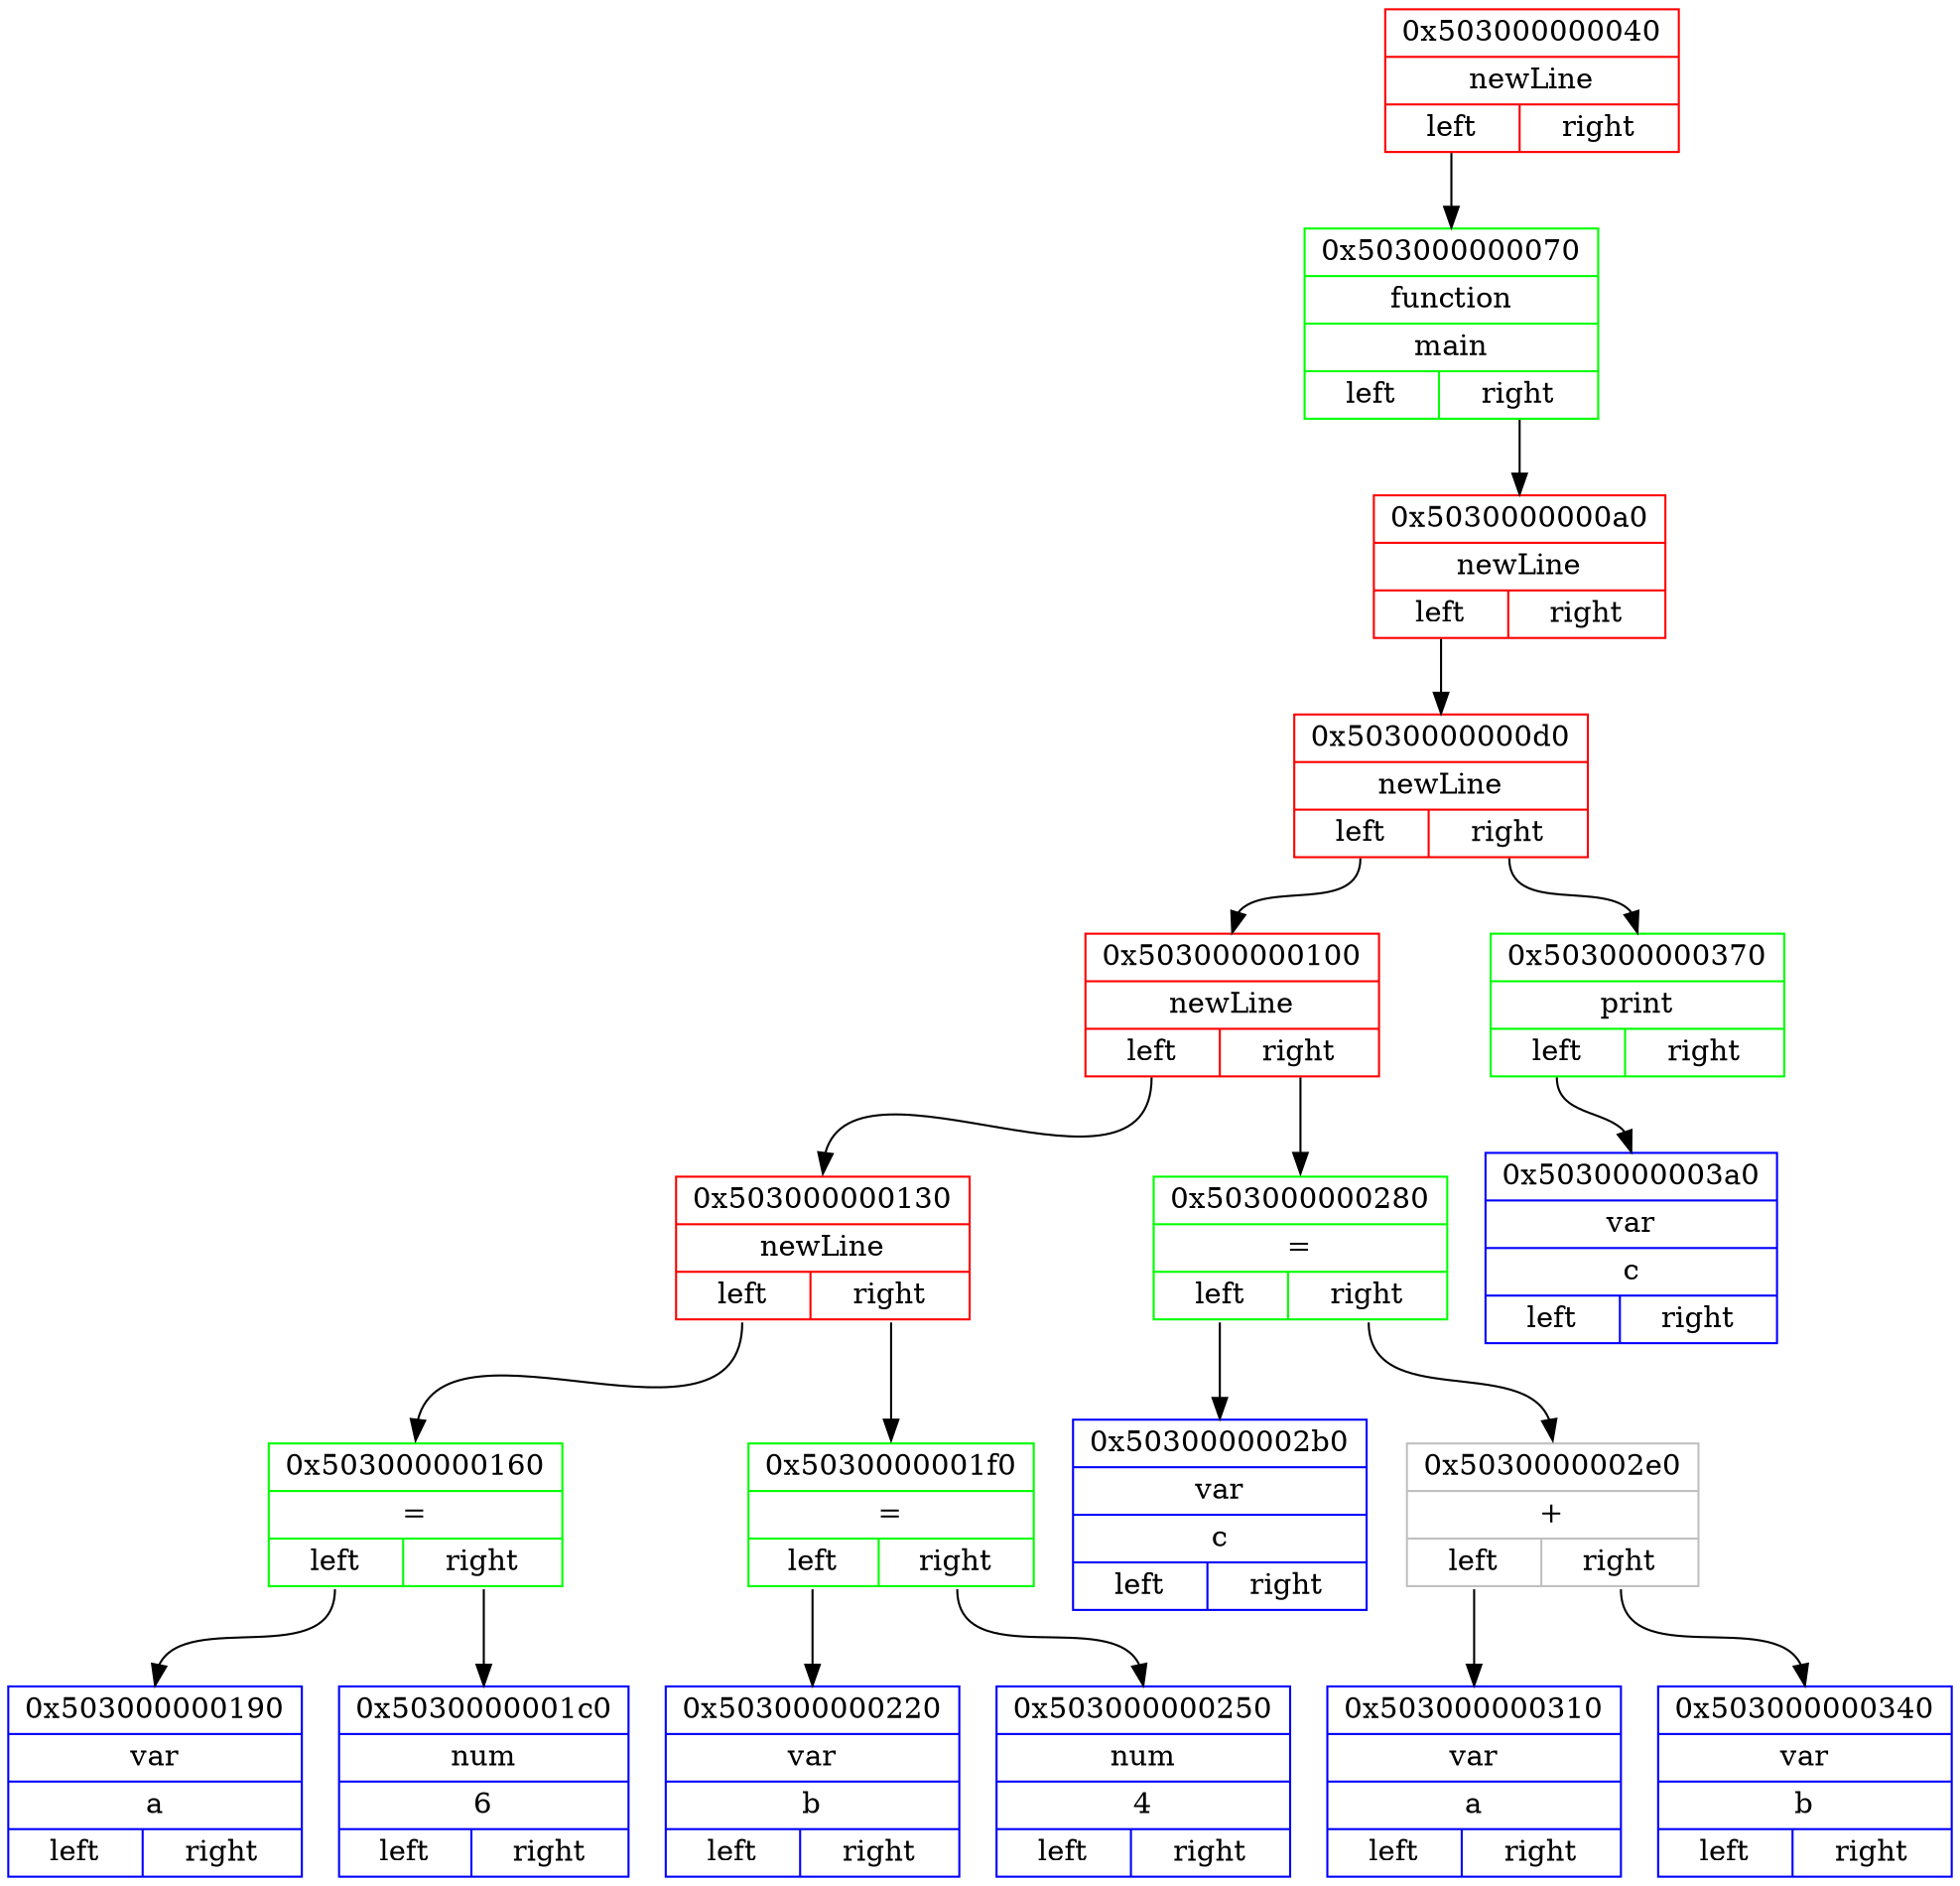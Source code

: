 digraph
{ 
rankdir=HR;

node0x503000000040 [ shape=record, color = red rank = 1, label= "{ 0x503000000040 | newLine |         {<n0x503000000040_l> left | <n0x503000000040_r> right}} " ];
node0x503000000070 [ shape=record, color = green rank = 2, label= "{ 0x503000000070 | function | main |         {<n0x503000000070_l> left | <n0x503000000070_r> right}} " ];
node0x5030000000a0 [ shape=record, color = red rank = 3, label= "{ 0x5030000000a0 | newLine |         {<n0x5030000000a0_l> left | <n0x5030000000a0_r> right}} " ];
node0x5030000000d0 [ shape=record, color = red rank = 4, label= "{ 0x5030000000d0 | newLine |         {<n0x5030000000d0_l> left | <n0x5030000000d0_r> right}} " ];
node0x503000000100 [ shape=record, color = red rank = 5, label= "{ 0x503000000100 | newLine |         {<n0x503000000100_l> left | <n0x503000000100_r> right}} " ];
node0x503000000130 [ shape=record, color = red rank = 6, label= "{ 0x503000000130 | newLine |         {<n0x503000000130_l> left | <n0x503000000130_r> right}} " ];
node0x503000000160 [ shape=record, color = green rank = 7, label= "{ 0x503000000160 | = |         {<n0x503000000160_l> left | <n0x503000000160_r> right}} " ];
node0x503000000190 [ shape=record, color = blue rank = 8, label= "{ 0x503000000190 | var | a |         {<n0x503000000190_l> left | <n0x503000000190_r> right}} " ];
node0x503000000160:<n0x503000000160_l>:s -> node0x503000000190:n [ color = black; ]
node0x5030000001c0 [ shape=record, color = blue rank = 9, label= "{ 0x5030000001c0 | num | 6 |         {<n0x5030000001c0_l> left | <n0x5030000001c0_r> right}} " ];
node0x503000000160:<n0x503000000160_r>:s -> node0x5030000001c0:n [ color = black; ]
node0x503000000130:<n0x503000000130_l>:s -> node0x503000000160:n [ color = black; ]
node0x5030000001f0 [ shape=record, color = green rank = 8, label= "{ 0x5030000001f0 | = |         {<n0x5030000001f0_l> left | <n0x5030000001f0_r> right}} " ];
node0x503000000220 [ shape=record, color = blue rank = 9, label= "{ 0x503000000220 | var | b |         {<n0x503000000220_l> left | <n0x503000000220_r> right}} " ];
node0x5030000001f0:<n0x5030000001f0_l>:s -> node0x503000000220:n [ color = black; ]
node0x503000000250 [ shape=record, color = blue rank = 10, label= "{ 0x503000000250 | num | 4 |         {<n0x503000000250_l> left | <n0x503000000250_r> right}} " ];
node0x5030000001f0:<n0x5030000001f0_r>:s -> node0x503000000250:n [ color = black; ]
node0x503000000130:<n0x503000000130_r>:s -> node0x5030000001f0:n [ color = black; ]
node0x503000000100:<n0x503000000100_l>:s -> node0x503000000130:n [ color = black; ]
node0x503000000280 [ shape=record, color = green rank = 7, label= "{ 0x503000000280 | = |         {<n0x503000000280_l> left | <n0x503000000280_r> right}} " ];
node0x5030000002b0 [ shape=record, color = blue rank = 8, label= "{ 0x5030000002b0 | var | c |         {<n0x5030000002b0_l> left | <n0x5030000002b0_r> right}} " ];
node0x503000000280:<n0x503000000280_l>:s -> node0x5030000002b0:n [ color = black; ]
node0x5030000002e0 [ shape=record, color = grey rank = 9, label= "{ 0x5030000002e0 | + |         {<n0x5030000002e0_l> left | <n0x5030000002e0_r> right}} " ];
node0x503000000310 [ shape=record, color = blue rank = 10, label= "{ 0x503000000310 | var | a |         {<n0x503000000310_l> left | <n0x503000000310_r> right}} " ];
node0x5030000002e0:<n0x5030000002e0_l>:s -> node0x503000000310:n [ color = black; ]
node0x503000000340 [ shape=record, color = blue rank = 11, label= "{ 0x503000000340 | var | b |         {<n0x503000000340_l> left | <n0x503000000340_r> right}} " ];
node0x5030000002e0:<n0x5030000002e0_r>:s -> node0x503000000340:n [ color = black; ]
node0x503000000280:<n0x503000000280_r>:s -> node0x5030000002e0:n [ color = black; ]
node0x503000000100:<n0x503000000100_r>:s -> node0x503000000280:n [ color = black; ]
node0x5030000000d0:<n0x5030000000d0_l>:s -> node0x503000000100:n [ color = black; ]
node0x503000000370 [ shape=record, color = green rank = 6, label= "{ 0x503000000370 | print |         {<n0x503000000370_l> left | <n0x503000000370_r> right}} " ];
node0x5030000003a0 [ shape=record, color = blue rank = 7, label= "{ 0x5030000003a0 | var | c |         {<n0x5030000003a0_l> left | <n0x5030000003a0_r> right}} " ];
node0x503000000370:<n0x503000000370_l>:s -> node0x5030000003a0:n [ color = black; ]
node0x5030000000d0:<n0x5030000000d0_r>:s -> node0x503000000370:n [ color = black; ]
node0x5030000000a0:<n0x5030000000a0_l>:s -> node0x5030000000d0:n [ color = black; ]
node0x503000000070:<n0x503000000070_r>:s -> node0x5030000000a0:n [ color = black; ]
node0x503000000040:<n0x503000000040_l>:s -> node0x503000000070:n [ color = black; ]
}
